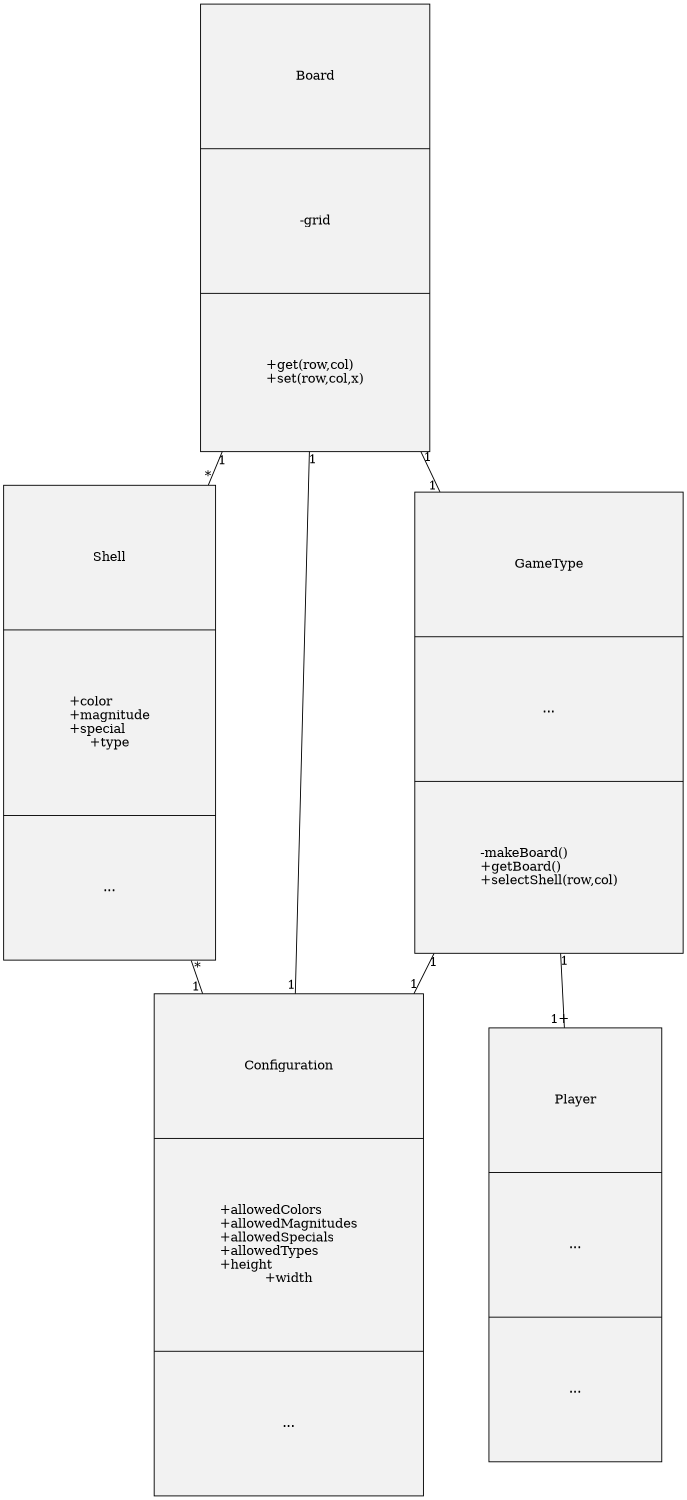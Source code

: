 digraph hierarchy {
size="10,10"
rankdir=BT
nodesep=1
node[shape=record,style=filled,fillcolor=gray95,margin=1,labeljust="r"]
edge[dir=none, labeldistance=1]

Shell[label = "{Shell|+color\l+magnitude\l+special\l+type|...}"]
Board[label = "{Board|-grid|+get(row,col)\l+set(row,col,x)}"]
Configuration[label = "{Configuration|+allowedColors\l+allowedMagnitudes\l+allowedSpecials\l+allowedTypes\l+height\l+width|...}"]
GameType[label = "{GameType|...|-makeBoard()\l+getBoard()\l+selectShell(row,col)}"]
Player[label = "{Player|...|...}"]

Shell -> Board [taillabel = "*", headlabel = "1"]
Configuration -> Shell [taillabel="1", headlabel="*"]
Configuration -> Board [taillabel="1", headlabel="1"]
Configuration -> GameType [taillabel="1", headlabel="1"]
GameType -> Board [taillabel="1", headlabel="1"]
Player -> GameType [taillabel="1+", headlabel="1"]
}